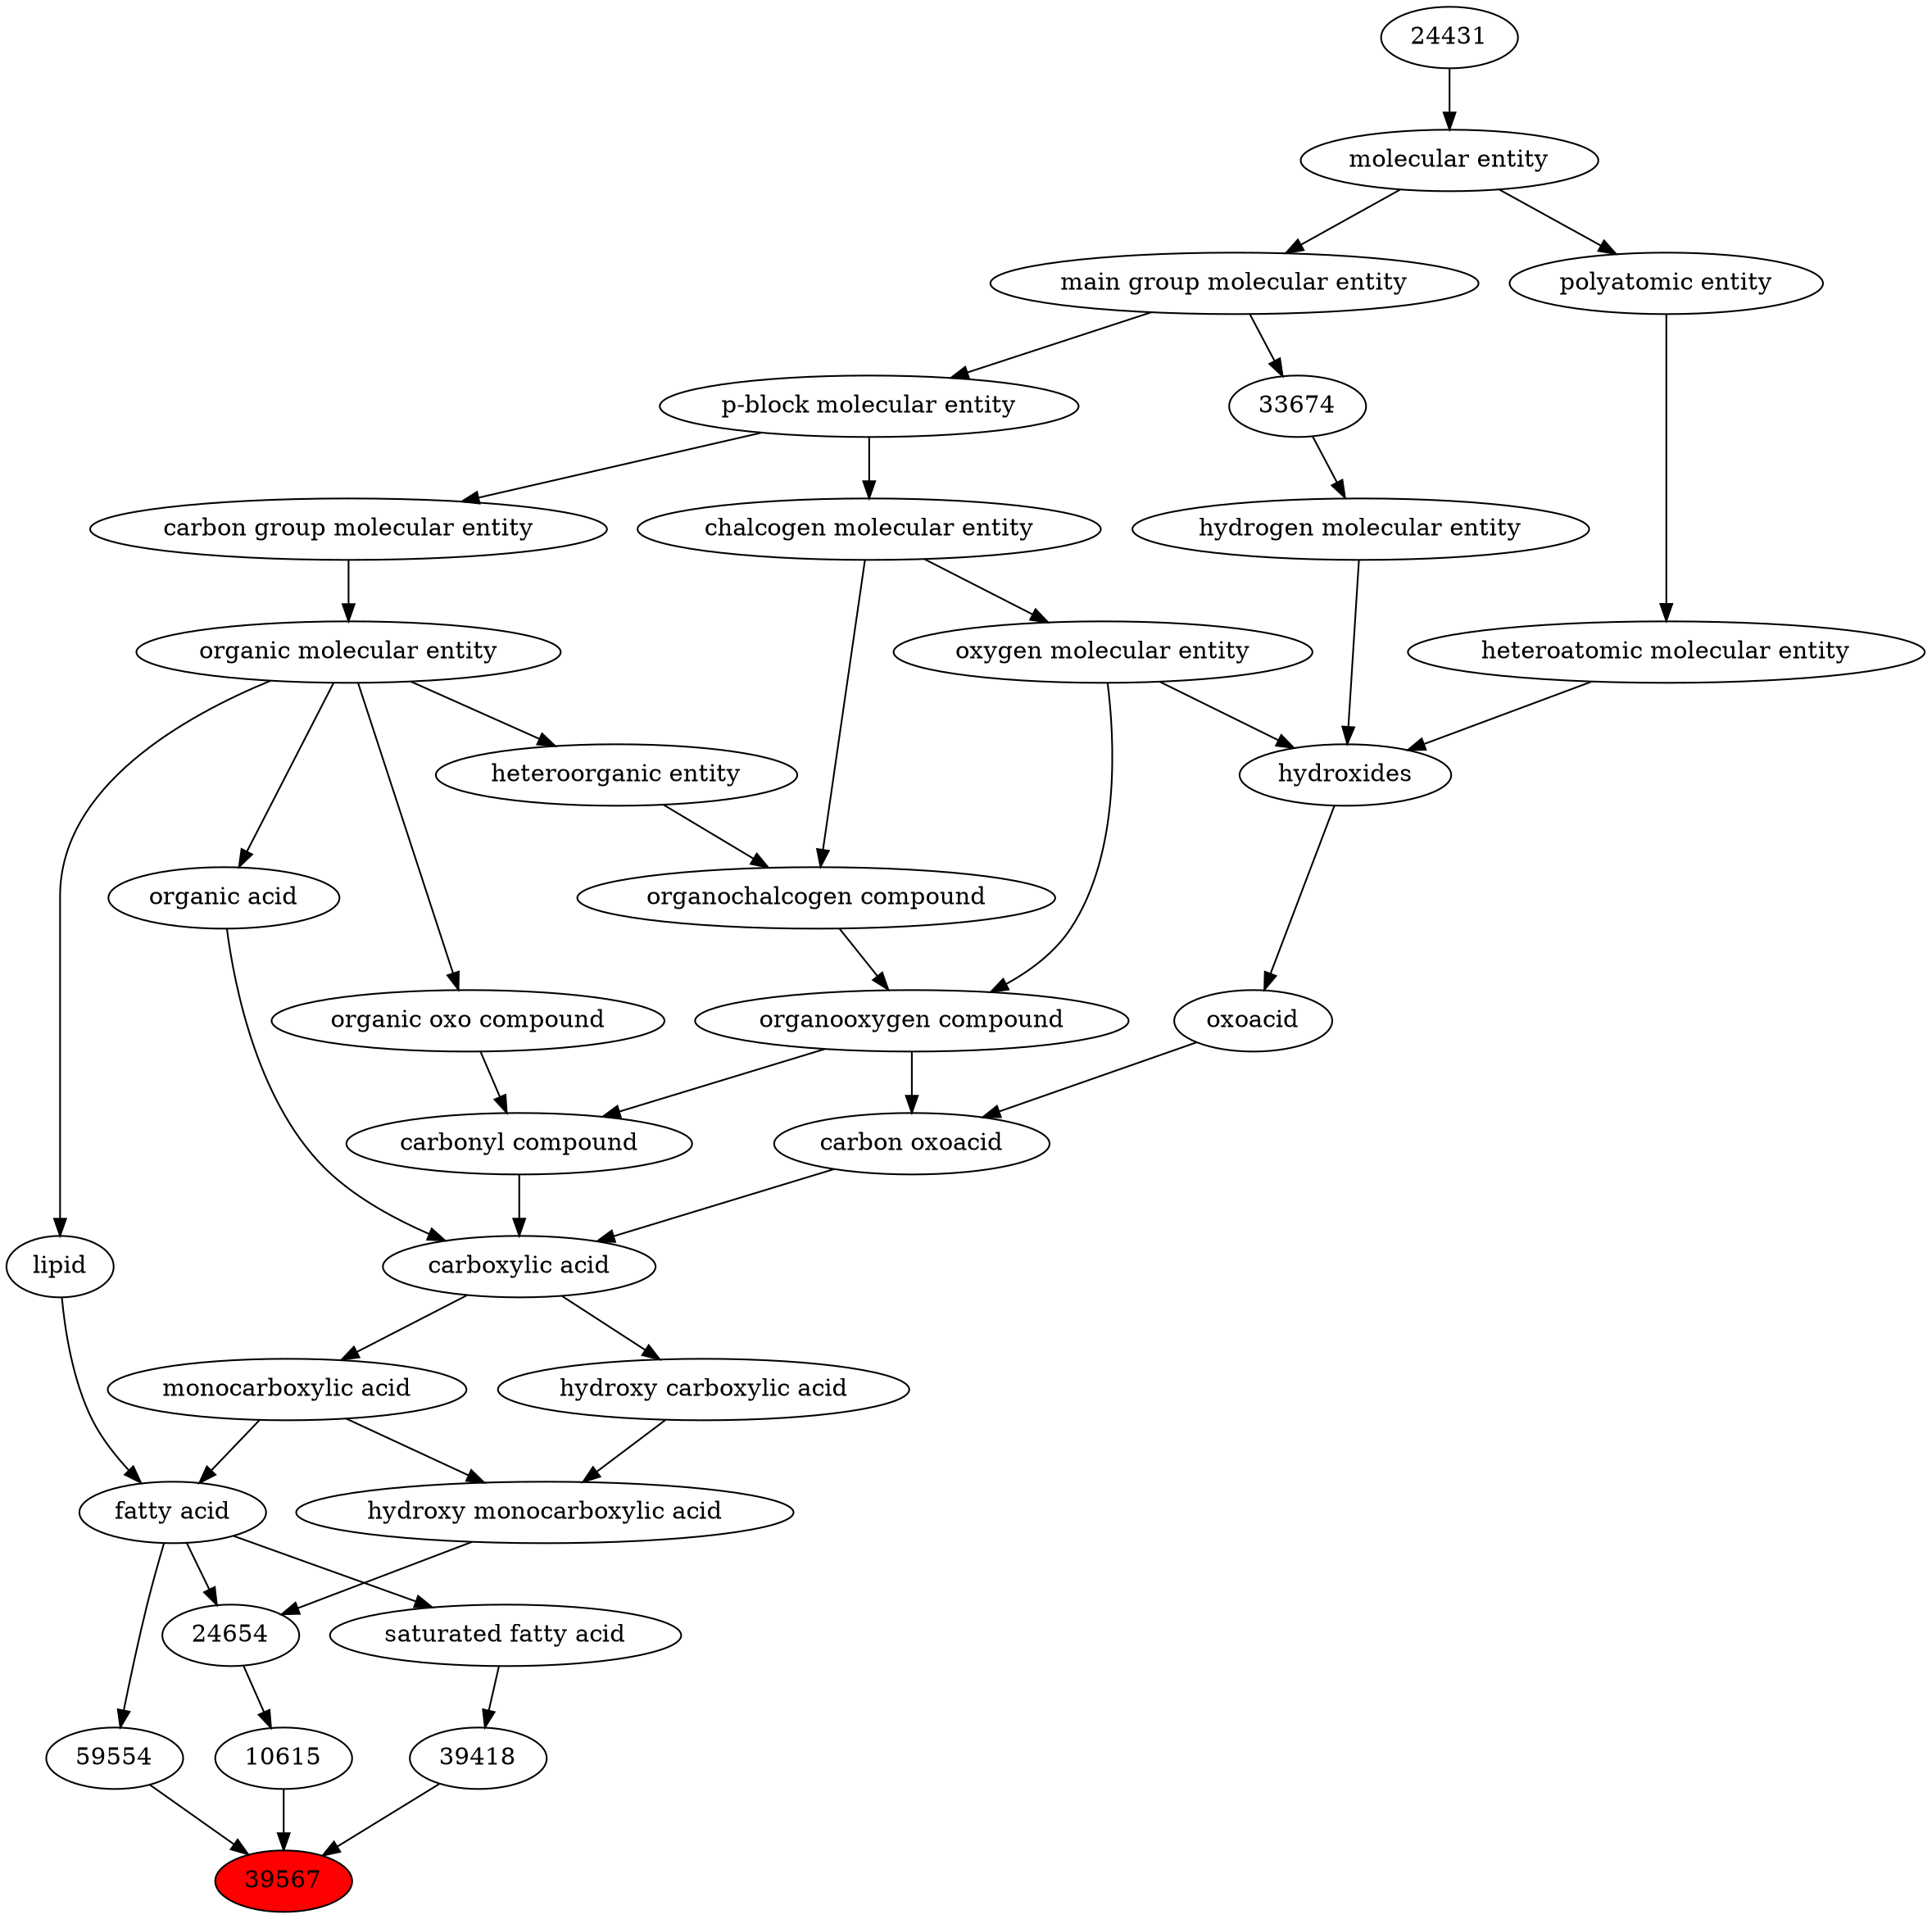 digraph tree{ 
39567 [label="39567" fillcolor=red style=filled]
10615 -> 39567
59554 -> 39567
39418 -> 39567
10615 [label="10615"]
24654 -> 10615
59554 [label="59554"]
35366 -> 59554
39418 [label="39418"]
26607 -> 39418
24654 [label="24654"]
35868 -> 24654
35366 -> 24654
35366 [label="fatty acid"]
25384 -> 35366
18059 -> 35366
26607 [label="saturated fatty acid"]
35366 -> 26607
35868 [label="hydroxy monocarboxylic acid"]
25384 -> 35868
24669 -> 35868
25384 [label="monocarboxylic acid"]
33575 -> 25384
18059 [label="lipid"]
50860 -> 18059
24669 [label="hydroxy carboxylic acid"]
33575 -> 24669
33575 [label="carboxylic acid"]
36586 -> 33575
35605 -> 33575
64709 -> 33575
50860 [label="organic molecular entity"]
33582 -> 50860
36586 [label="carbonyl compound"]
36587 -> 36586
36963 -> 36586
35605 [label="carbon oxoacid"]
24833 -> 35605
36963 -> 35605
64709 [label="organic acid"]
50860 -> 64709
33582 [label="carbon group molecular entity"]
33675 -> 33582
36587 [label="organic oxo compound"]
50860 -> 36587
36963 [label="organooxygen compound"]
36962 -> 36963
25806 -> 36963
24833 [label="oxoacid"]
24651 -> 24833
33675 [label="p-block molecular entity"]
33579 -> 33675
36962 [label="organochalcogen compound"]
33285 -> 36962
33304 -> 36962
25806 [label="oxygen molecular entity"]
33304 -> 25806
24651 [label="hydroxides"]
25806 -> 24651
33608 -> 24651
37577 -> 24651
33579 [label="main group molecular entity"]
23367 -> 33579
33285 [label="heteroorganic entity"]
50860 -> 33285
33304 [label="chalcogen molecular entity"]
33675 -> 33304
33608 [label="hydrogen molecular entity"]
33674 -> 33608
37577 [label="heteroatomic molecular entity"]
36357 -> 37577
23367 [label="molecular entity"]
24431 -> 23367
33674 [label="33674"]
33579 -> 33674
36357 [label="polyatomic entity"]
23367 -> 36357
24431 [label="24431"]
}